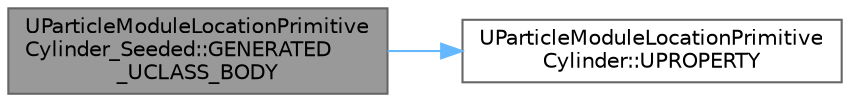 digraph "UParticleModuleLocationPrimitiveCylinder_Seeded::GENERATED_UCLASS_BODY"
{
 // INTERACTIVE_SVG=YES
 // LATEX_PDF_SIZE
  bgcolor="transparent";
  edge [fontname=Helvetica,fontsize=10,labelfontname=Helvetica,labelfontsize=10];
  node [fontname=Helvetica,fontsize=10,shape=box,height=0.2,width=0.4];
  rankdir="LR";
  Node1 [id="Node000001",label="UParticleModuleLocationPrimitive\lCylinder_Seeded::GENERATED\l_UCLASS_BODY",height=0.2,width=0.4,color="gray40", fillcolor="grey60", style="filled", fontcolor="black",tooltip="The random seed(s) to use for looking up values in StartLocation."];
  Node1 -> Node2 [id="edge1_Node000001_Node000002",color="steelblue1",style="solid",tooltip=" "];
  Node2 [id="Node000002",label="UParticleModuleLocationPrimitive\lCylinder::UPROPERTY",height=0.2,width=0.4,color="grey40", fillcolor="white", style="filled",URL="$d2/d5c/classUParticleModuleLocationPrimitiveCylinder.html#ab0c76a322a4432161adfeed1147778cd",tooltip="If true, get the particle velocity form the radial distance inside the primitive."];
}
